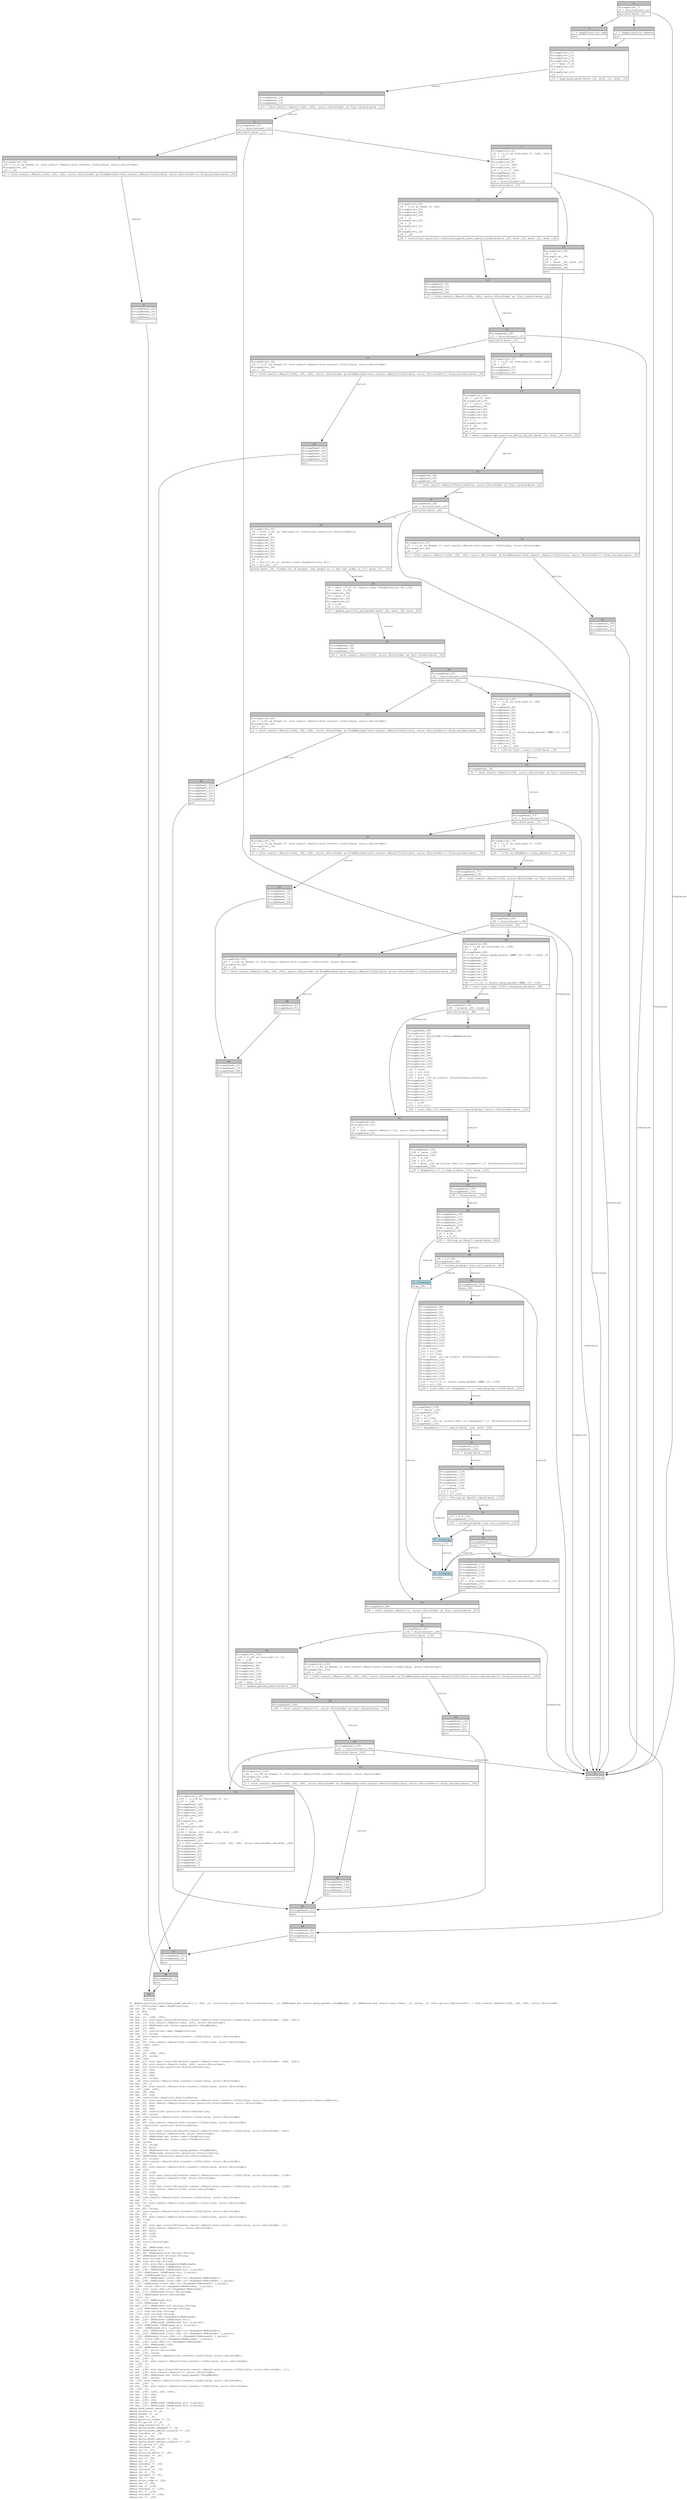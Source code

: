 digraph Mir_0_686 {
    graph [fontname="Courier, monospace"];
    node [fontname="Courier, monospace"];
    edge [fontname="Courier, monospace"];
    label=<fn update_position_with_base_asset_amount(_1: u64, _2: controller::position::PositionDirection, _3: &amp;ReErased mut state::perp_market::PerpMarket, _4: &amp;ReErased mut state::user::User, _5: usize, _6: std::option::Option&lt;u64&gt;) -&gt; std::result::Result&lt;(u64, i64, i64), error::ErrorCode&gt;<br align="left"/>let _7: controller::amm::SwapDirection;<br align="left"/>let mut _8: isize;<br align="left"/>let _9: u64;<br align="left"/>let _10: i64;<br align="left"/>let mut _11: (u64, i64);<br align="left"/>let mut _12: std::ops::ControlFlow&lt;std::result::Result&lt;std::convert::Infallible, error::ErrorCode&gt;, (u64, i64)&gt;;<br align="left"/>let mut _13: std::result::Result&lt;(u64, i64), error::ErrorCode&gt;;<br align="left"/>let mut _14: &amp;ReErased mut state::perp_market::PerpMarket;<br align="left"/>let mut _15: u64;<br align="left"/>let mut _16: controller::amm::SwapDirection;<br align="left"/>let mut _17: isize;<br align="left"/>let _18: std::result::Result&lt;std::convert::Infallible, error::ErrorCode&gt;;<br align="left"/>let mut _19: !;<br align="left"/>let mut _20: std::result::Result&lt;std::convert::Infallible, error::ErrorCode&gt;;<br align="left"/>let _21: (u64, i64);<br align="left"/>let _22: u64;<br align="left"/>let _23: i64;<br align="left"/>let mut _24: (u64, i64);<br align="left"/>let mut _25: isize;<br align="left"/>let _26: u64;<br align="left"/>let mut _27: std::ops::ControlFlow&lt;std::result::Result&lt;std::convert::Infallible, error::ErrorCode&gt;, (u64, i64)&gt;;<br align="left"/>let mut _28: std::result::Result&lt;(u64, i64), error::ErrorCode&gt;;<br align="left"/>let mut _29: controller::position::PositionDirection;<br align="left"/>let mut _30: u64;<br align="left"/>let mut _31: u64;<br align="left"/>let mut _32: u64;<br align="left"/>let mut _33: isize;<br align="left"/>let _34: std::result::Result&lt;std::convert::Infallible, error::ErrorCode&gt;;<br align="left"/>let mut _35: !;<br align="left"/>let mut _36: std::result::Result&lt;std::convert::Infallible, error::ErrorCode&gt;;<br align="left"/>let _37: (u64, i64);<br align="left"/>let mut _38: u64;<br align="left"/>let mut _39: i64;<br align="left"/>let _40: controller::position::PositionDelta;<br align="left"/>let mut _41: std::ops::ControlFlow&lt;std::result::Result&lt;std::convert::Infallible, error::ErrorCode&gt;, controller::position::PositionDelta&gt;;<br align="left"/>let mut _42: std::result::Result&lt;controller::position::PositionDelta, error::ErrorCode&gt;;<br align="left"/>let mut _43: u64;<br align="left"/>let mut _44: u64;<br align="left"/>let mut _45: controller::position::PositionDirection;<br align="left"/>let mut _46: isize;<br align="left"/>let _47: std::result::Result&lt;std::convert::Infallible, error::ErrorCode&gt;;<br align="left"/>let mut _48: !;<br align="left"/>let mut _49: std::result::Result&lt;std::convert::Infallible, error::ErrorCode&gt;;<br align="left"/>let _50: controller::position::PositionDelta;<br align="left"/>let _51: i64;<br align="left"/>let mut _52: std::ops::ControlFlow&lt;std::result::Result&lt;std::convert::Infallible, error::ErrorCode&gt;, i64&gt;;<br align="left"/>let mut _53: std::result::Result&lt;i64, error::ErrorCode&gt;;<br align="left"/>let mut _54: &amp;ReErased mut state::user::PerpPosition;<br align="left"/>let mut _55: &amp;ReErased mut state::user::PerpPosition;<br align="left"/>let _56: usize;<br align="left"/>let mut _57: usize;<br align="left"/>let mut _58: bool;<br align="left"/>let mut _59: &amp;ReErased mut state::perp_market::PerpMarket;<br align="left"/>let mut _60: &amp;ReErased controller::position::PositionDelta;<br align="left"/>let _61: &amp;ReErased controller::position::PositionDelta;<br align="left"/>let mut _62: isize;<br align="left"/>let _63: std::result::Result&lt;std::convert::Infallible, error::ErrorCode&gt;;<br align="left"/>let mut _64: !;<br align="left"/>let mut _65: std::result::Result&lt;std::convert::Infallible, error::ErrorCode&gt;;<br align="left"/>let _66: i64;<br align="left"/>let mut _67: i128;<br align="left"/>let mut _68: std::ops::ControlFlow&lt;std::result::Result&lt;std::convert::Infallible, error::ErrorCode&gt;, i128&gt;;<br align="left"/>let mut _69: std::result::Result&lt;i128, error::ErrorCode&gt;;<br align="left"/>let mut _70: i128;<br align="left"/>let mut _71: i128;<br align="left"/>let mut _72: std::ops::ControlFlow&lt;std::result::Result&lt;std::convert::Infallible, error::ErrorCode&gt;, i128&gt;;<br align="left"/>let mut _73: std::result::Result&lt;i128, error::ErrorCode&gt;;<br align="left"/>let mut _74: i64;<br align="left"/>let mut _75: isize;<br align="left"/>let _76: std::result::Result&lt;std::convert::Infallible, error::ErrorCode&gt;;<br align="left"/>let mut _77: !;<br align="left"/>let mut _78: std::result::Result&lt;std::convert::Infallible, error::ErrorCode&gt;;<br align="left"/>let _79: i128;<br align="left"/>let mut _80: isize;<br align="left"/>let _81: std::result::Result&lt;std::convert::Infallible, error::ErrorCode&gt;;<br align="left"/>let mut _82: !;<br align="left"/>let mut _83: std::result::Result&lt;std::convert::Infallible, error::ErrorCode&gt;;<br align="left"/>let _84: i128;<br align="left"/>let _85: ();<br align="left"/>let mut _86: std::ops::ControlFlow&lt;std::result::Result&lt;std::convert::Infallible, error::ErrorCode&gt;, ()&gt;;<br align="left"/>let mut _87: std::result::Result&lt;(), error::ErrorCode&gt;;<br align="left"/>let mut _88: bool;<br align="left"/>let mut _89: u128;<br align="left"/>let mut _90: i128;<br align="left"/>let mut _91: ();<br align="left"/>let _92: error::ErrorCode;<br align="left"/>let _93: ();<br align="left"/>let mut _94: &amp;ReErased str;<br align="left"/>let _95: &amp;ReErased str;<br align="left"/>let mut _96: &amp;ReErased std::string::String;<br align="left"/>let _97: &amp;ReErased std::string::String;<br align="left"/>let _98: std::string::String;<br align="left"/>let _99: std::string::String;<br align="left"/>let mut _100: std::fmt::Arguments&lt;ReErased&gt;;<br align="left"/>let mut _101: &amp;ReErased [&amp;ReErased str];<br align="left"/>let mut _102: &amp;ReErased [&amp;ReErased str; 2_usize];<br align="left"/>let _103: &amp;ReErased [&amp;ReErased str; 2_usize];<br align="left"/>let _104: [&amp;ReErased str; 2_usize];<br align="left"/>let mut _105: &amp;ReErased [core::fmt::rt::Argument&lt;ReErased&gt;];<br align="left"/>let mut _106: &amp;ReErased [core::fmt::rt::Argument&lt;ReErased&gt;; 1_usize];<br align="left"/>let _107: &amp;ReErased [core::fmt::rt::Argument&lt;ReErased&gt;; 1_usize];<br align="left"/>let _108: [core::fmt::rt::Argument&lt;ReErased&gt;; 1_usize];<br align="left"/>let mut _109: core::fmt::rt::Argument&lt;ReErased&gt;;<br align="left"/>let mut _110: &amp;ReErased error::ErrorCode;<br align="left"/>let _111: &amp;ReErased error::ErrorCode;<br align="left"/>let _112: ();<br align="left"/>let mut _113: &amp;ReErased str;<br align="left"/>let _114: &amp;ReErased str;<br align="left"/>let mut _115: &amp;ReErased std::string::String;<br align="left"/>let _116: &amp;ReErased std::string::String;<br align="left"/>let _117: std::string::String;<br align="left"/>let _118: std::string::String;<br align="left"/>let mut _119: std::fmt::Arguments&lt;ReErased&gt;;<br align="left"/>let mut _120: &amp;ReErased [&amp;ReErased str];<br align="left"/>let mut _121: &amp;ReErased [&amp;ReErased str; 2_usize];<br align="left"/>let _122: &amp;ReErased [&amp;ReErased str; 2_usize];<br align="left"/>let _123: [&amp;ReErased str; 2_usize];<br align="left"/>let mut _124: &amp;ReErased [core::fmt::rt::Argument&lt;ReErased&gt;];<br align="left"/>let mut _125: &amp;ReErased [core::fmt::rt::Argument&lt;ReErased&gt;; 1_usize];<br align="left"/>let _126: &amp;ReErased [core::fmt::rt::Argument&lt;ReErased&gt;; 1_usize];<br align="left"/>let _127: [core::fmt::rt::Argument&lt;ReErased&gt;; 1_usize];<br align="left"/>let mut _128: core::fmt::rt::Argument&lt;ReErased&gt;;<br align="left"/>let mut _129: &amp;ReErased i128;<br align="left"/>let _130: &amp;ReErased i128;<br align="left"/>let mut _131: error::ErrorCode;<br align="left"/>let mut _132: isize;<br align="left"/>let _133: std::result::Result&lt;std::convert::Infallible, error::ErrorCode&gt;;<br align="left"/>let mut _134: !;<br align="left"/>let mut _135: std::result::Result&lt;std::convert::Infallible, error::ErrorCode&gt;;<br align="left"/>let _136: ();<br align="left"/>let _137: ();<br align="left"/>let mut _138: std::ops::ControlFlow&lt;std::result::Result&lt;std::convert::Infallible, error::ErrorCode&gt;, ()&gt;;<br align="left"/>let mut _139: std::result::Result&lt;(), error::ErrorCode&gt;;<br align="left"/>let mut _140: &amp;ReErased mut state::perp_market::PerpMarket;<br align="left"/>let mut _141: isize;<br align="left"/>let _142: std::result::Result&lt;std::convert::Infallible, error::ErrorCode&gt;;<br align="left"/>let mut _143: !;<br align="left"/>let mut _144: std::result::Result&lt;std::convert::Infallible, error::ErrorCode&gt;;<br align="left"/>let _145: ();<br align="left"/>let mut _146: (u64, i64, i64);<br align="left"/>let mut _147: u64;<br align="left"/>let mut _148: i64;<br align="left"/>let mut _149: i64;<br align="left"/>let mut _150: &amp;ReErased [&amp;ReErased str; 2_usize];<br align="left"/>let mut _151: &amp;ReErased [&amp;ReErased str; 2_usize];<br align="left"/>debug base_asset_amount =&gt; _1;<br align="left"/>debug direction =&gt; _2;<br align="left"/>debug market =&gt; _3;<br align="left"/>debug user =&gt; _4;<br align="left"/>debug position_index =&gt; _5;<br align="left"/>debug fill_price =&gt; _6;<br align="left"/>debug swap_direction =&gt; _7;<br align="left"/>debug quote_asset_swapped =&gt; _9;<br align="left"/>debug quote_asset_amount_surplus =&gt; _10;<br align="left"/>debug residual =&gt; _18;<br align="left"/>debug val =&gt; _21;<br align="left"/>debug quote_asset_amount =&gt; _22;<br align="left"/>debug quote_asset_amount_surplus =&gt; _23;<br align="left"/>debug fill_price =&gt; _26;<br align="left"/>debug residual =&gt; _34;<br align="left"/>debug val =&gt; _37;<br align="left"/>debug position_delta =&gt; _40;<br align="left"/>debug residual =&gt; _47;<br align="left"/>debug val =&gt; _50;<br align="left"/>debug pnl =&gt; _51;<br align="left"/>debug residual =&gt; _63;<br align="left"/>debug val =&gt; _66;<br align="left"/>debug residual =&gt; _76;<br align="left"/>debug val =&gt; _79;<br align="left"/>debug residual =&gt; _81;<br align="left"/>debug val =&gt; _84;<br align="left"/>debug error_code =&gt; _92;<br align="left"/>debug res =&gt; _99;<br align="left"/>debug res =&gt; _118;<br align="left"/>debug residual =&gt; _133;<br align="left"/>debug val =&gt; _136;<br align="left"/>debug residual =&gt; _142;<br align="left"/>debug val =&gt; _145;<br align="left"/>>;
    bb0__0_686 [shape="none", label=<<table border="0" cellborder="1" cellspacing="0"><tr><td bgcolor="gray" align="center" colspan="1">0</td></tr><tr><td align="left" balign="left">StorageLive(_7)<br/>_8 = discriminant(_2)<br/></td></tr><tr><td align="left">switchInt(move _8)</td></tr></table>>];
    bb1__0_686 [shape="none", label=<<table border="0" cellborder="1" cellspacing="0"><tr><td bgcolor="gray" align="center" colspan="1">1</td></tr><tr><td align="left" balign="left">_7 = SwapDirection::Add<br/></td></tr><tr><td align="left">goto</td></tr></table>>];
    bb2__0_686 [shape="none", label=<<table border="0" cellborder="1" cellspacing="0"><tr><td bgcolor="gray" align="center" colspan="1">2</td></tr><tr><td align="left">unreachable</td></tr></table>>];
    bb3__0_686 [shape="none", label=<<table border="0" cellborder="1" cellspacing="0"><tr><td bgcolor="gray" align="center" colspan="1">3</td></tr><tr><td align="left" balign="left">_7 = SwapDirection::Remove<br/></td></tr><tr><td align="left">goto</td></tr></table>>];
    bb4__0_686 [shape="none", label=<<table border="0" cellborder="1" cellspacing="0"><tr><td bgcolor="gray" align="center" colspan="1">4</td></tr><tr><td align="left" balign="left">StorageLive(_11)<br/>StorageLive(_12)<br/>StorageLive(_13)<br/>StorageLive(_14)<br/>_14 = &amp;mut (*_3)<br/>StorageLive(_15)<br/>_15 = _1<br/>StorageLive(_16)<br/>_16 = _7<br/></td></tr><tr><td align="left">_13 = swap_base_asset(move _14, move _15, move _16)</td></tr></table>>];
    bb5__0_686 [shape="none", label=<<table border="0" cellborder="1" cellspacing="0"><tr><td bgcolor="gray" align="center" colspan="1">5</td></tr><tr><td align="left" balign="left">StorageDead(_16)<br/>StorageDead(_15)<br/>StorageDead(_14)<br/></td></tr><tr><td align="left">_12 = &lt;std::result::Result&lt;(u64, i64), error::ErrorCode&gt; as Try&gt;::branch(move _13)</td></tr></table>>];
    bb6__0_686 [shape="none", label=<<table border="0" cellborder="1" cellspacing="0"><tr><td bgcolor="gray" align="center" colspan="1">6</td></tr><tr><td align="left" balign="left">StorageDead(_13)<br/>_17 = discriminant(_12)<br/></td></tr><tr><td align="left">switchInt(move _17)</td></tr></table>>];
    bb7__0_686 [shape="none", label=<<table border="0" cellborder="1" cellspacing="0"><tr><td bgcolor="gray" align="center" colspan="1">7</td></tr><tr><td align="left" balign="left">StorageLive(_21)<br/>_21 = ((_12 as Continue).0: (u64, i64))<br/>_11 = _21<br/>StorageDead(_21)<br/>StorageLive(_9)<br/>_9 = (_11.0: u64)<br/>StorageLive(_10)<br/>_10 = (_11.1: i64)<br/>StorageDead(_12)<br/>StorageDead(_11)<br/>StorageLive(_24)<br/>_25 = discriminant(_6)<br/></td></tr><tr><td align="left">switchInt(move _25)</td></tr></table>>];
    bb8__0_686 [shape="none", label=<<table border="0" cellborder="1" cellspacing="0"><tr><td bgcolor="gray" align="center" colspan="1">8</td></tr><tr><td align="left" balign="left">StorageLive(_18)<br/>_18 = ((_12 as Break).0: std::result::Result&lt;std::convert::Infallible, error::ErrorCode&gt;)<br/>StorageLive(_20)<br/>_20 = _18<br/></td></tr><tr><td align="left">_0 = &lt;std::result::Result&lt;(u64, i64, i64), error::ErrorCode&gt; as FromResidual&lt;std::result::Result&lt;Infallible, error::ErrorCode&gt;&gt;&gt;::from_residual(move _20)</td></tr></table>>];
    bb9__0_686 [shape="none", label=<<table border="0" cellborder="1" cellspacing="0"><tr><td bgcolor="gray" align="center" colspan="1">9</td></tr><tr><td align="left" balign="left">StorageDead(_20)<br/>StorageDead(_18)<br/>StorageDead(_12)<br/>StorageDead(_11)<br/></td></tr><tr><td align="left">goto</td></tr></table>>];
    bb10__0_686 [shape="none", label=<<table border="0" cellborder="1" cellspacing="0"><tr><td bgcolor="gray" align="center" colspan="1">10</td></tr><tr><td align="left" balign="left">StorageLive(_38)<br/>_38 = _9<br/>StorageLive(_39)<br/>_39 = _10<br/>_24 = (move _38, move _39)<br/>StorageDead(_39)<br/>StorageDead(_38)<br/></td></tr><tr><td align="left">goto</td></tr></table>>];
    bb11__0_686 [shape="none", label=<<table border="0" cellborder="1" cellspacing="0"><tr><td bgcolor="gray" align="center" colspan="1">11</td></tr><tr><td align="left" balign="left">StorageLive(_26)<br/>_26 = ((_6 as Some).0: u64)<br/>StorageLive(_27)<br/>StorageLive(_28)<br/>StorageLive(_29)<br/>_29 = _2<br/>StorageLive(_30)<br/>_30 = _9<br/>StorageLive(_31)<br/>_31 = _1<br/>StorageLive(_32)<br/>_32 = _26<br/></td></tr><tr><td align="left">_28 = controller::position::calculate_quote_asset_amount_surplus(move _29, move _30, move _31, move _32)</td></tr></table>>];
    bb12__0_686 [shape="none", label=<<table border="0" cellborder="1" cellspacing="0"><tr><td bgcolor="gray" align="center" colspan="1">12</td></tr><tr><td align="left" balign="left">StorageDead(_32)<br/>StorageDead(_31)<br/>StorageDead(_30)<br/>StorageDead(_29)<br/></td></tr><tr><td align="left">_27 = &lt;std::result::Result&lt;(u64, i64), error::ErrorCode&gt; as Try&gt;::branch(move _28)</td></tr></table>>];
    bb13__0_686 [shape="none", label=<<table border="0" cellborder="1" cellspacing="0"><tr><td bgcolor="gray" align="center" colspan="1">13</td></tr><tr><td align="left" balign="left">StorageDead(_28)<br/>_33 = discriminant(_27)<br/></td></tr><tr><td align="left">switchInt(move _33)</td></tr></table>>];
    bb14__0_686 [shape="none", label=<<table border="0" cellborder="1" cellspacing="0"><tr><td bgcolor="gray" align="center" colspan="1">14</td></tr><tr><td align="left" balign="left">StorageLive(_37)<br/>_37 = ((_27 as Continue).0: (u64, i64))<br/>_24 = _37<br/>StorageDead(_37)<br/>StorageDead(_27)<br/>StorageDead(_26)<br/></td></tr><tr><td align="left">goto</td></tr></table>>];
    bb15__0_686 [shape="none", label=<<table border="0" cellborder="1" cellspacing="0"><tr><td bgcolor="gray" align="center" colspan="1">15</td></tr><tr><td align="left" balign="left">StorageLive(_34)<br/>_34 = ((_27 as Break).0: std::result::Result&lt;std::convert::Infallible, error::ErrorCode&gt;)<br/>StorageLive(_36)<br/>_36 = _34<br/></td></tr><tr><td align="left">_0 = &lt;std::result::Result&lt;(u64, i64, i64), error::ErrorCode&gt; as FromResidual&lt;std::result::Result&lt;Infallible, error::ErrorCode&gt;&gt;&gt;::from_residual(move _36)</td></tr></table>>];
    bb16__0_686 [shape="none", label=<<table border="0" cellborder="1" cellspacing="0"><tr><td bgcolor="gray" align="center" colspan="1">16</td></tr><tr><td align="left" balign="left">StorageDead(_36)<br/>StorageDead(_34)<br/>StorageDead(_27)<br/>StorageDead(_26)<br/>StorageDead(_24)<br/></td></tr><tr><td align="left">goto</td></tr></table>>];
    bb17__0_686 [shape="none", label=<<table border="0" cellborder="1" cellspacing="0"><tr><td bgcolor="gray" align="center" colspan="1">17</td></tr><tr><td align="left" balign="left">StorageLive(_22)<br/>_22 = (_24.0: u64)<br/>StorageLive(_23)<br/>_23 = (_24.1: i64)<br/>StorageDead(_24)<br/>StorageLive(_40)<br/>StorageLive(_41)<br/>StorageLive(_42)<br/>StorageLive(_43)<br/>_43 = _1<br/>StorageLive(_44)<br/>_44 = _22<br/>StorageLive(_45)<br/>_45 = _2<br/></td></tr><tr><td align="left">_42 = math::orders::get_position_delta_for_fill(move _43, move _44, move _45)</td></tr></table>>];
    bb18__0_686 [shape="none", label=<<table border="0" cellborder="1" cellspacing="0"><tr><td bgcolor="gray" align="center" colspan="1">18</td></tr><tr><td align="left" balign="left">StorageDead(_45)<br/>StorageDead(_44)<br/>StorageDead(_43)<br/></td></tr><tr><td align="left">_41 = &lt;std::result::Result&lt;PositionDelta, error::ErrorCode&gt; as Try&gt;::branch(move _42)</td></tr></table>>];
    bb19__0_686 [shape="none", label=<<table border="0" cellborder="1" cellspacing="0"><tr><td bgcolor="gray" align="center" colspan="1">19</td></tr><tr><td align="left" balign="left">StorageDead(_42)<br/>_46 = discriminant(_41)<br/></td></tr><tr><td align="left">switchInt(move _46)</td></tr></table>>];
    bb20__0_686 [shape="none", label=<<table border="0" cellborder="1" cellspacing="0"><tr><td bgcolor="gray" align="center" colspan="1">20</td></tr><tr><td align="left" balign="left">StorageLive(_50)<br/>_50 = move ((_41 as Continue).0: controller::position::PositionDelta)<br/>_40 = move _50<br/>StorageDead(_50)<br/>StorageDead(_41)<br/>StorageLive(_51)<br/>StorageLive(_52)<br/>StorageLive(_53)<br/>StorageLive(_54)<br/>StorageLive(_55)<br/>StorageLive(_56)<br/>_56 = _5<br/>_57 = Len(((*_4).4: [state::user::PerpPosition; 8]))<br/>_58 = Lt(_56, _57)<br/></td></tr><tr><td align="left">assert(move _58, &quot;index out of bounds: the length is {} but the index is {}&quot;, move _57, _56)</td></tr></table>>];
    bb21__0_686 [shape="none", label=<<table border="0" cellborder="1" cellspacing="0"><tr><td bgcolor="gray" align="center" colspan="1">21</td></tr><tr><td align="left" balign="left">StorageLive(_47)<br/>_47 = ((_41 as Break).0: std::result::Result&lt;std::convert::Infallible, error::ErrorCode&gt;)<br/>StorageLive(_49)<br/>_49 = _47<br/></td></tr><tr><td align="left">_0 = &lt;std::result::Result&lt;(u64, i64, i64), error::ErrorCode&gt; as FromResidual&lt;std::result::Result&lt;Infallible, error::ErrorCode&gt;&gt;&gt;::from_residual(move _49)</td></tr></table>>];
    bb22__0_686 [shape="none", label=<<table border="0" cellborder="1" cellspacing="0"><tr><td bgcolor="gray" align="center" colspan="1">22</td></tr><tr><td align="left" balign="left">StorageDead(_49)<br/>StorageDead(_47)<br/>StorageDead(_41)<br/></td></tr><tr><td align="left">goto</td></tr></table>>];
    bb23__0_686 [shape="none", label=<<table border="0" cellborder="1" cellspacing="0"><tr><td bgcolor="gray" align="center" colspan="1">23</td></tr><tr><td align="left" balign="left">_55 = &amp;mut ((*_4).4: [state::user::PerpPosition; 8])[_56]<br/>_54 = &amp;mut (*_55)<br/>StorageLive(_59)<br/>_59 = &amp;mut (*_3)<br/>StorageLive(_60)<br/>StorageLive(_61)<br/>_61 = &amp;_40<br/>_60 = &amp;(*_61)<br/></td></tr><tr><td align="left">_53 = update_position_and_market(move _54, move _59, move _60)</td></tr></table>>];
    bb24__0_686 [shape="none", label=<<table border="0" cellborder="1" cellspacing="0"><tr><td bgcolor="gray" align="center" colspan="1">24</td></tr><tr><td align="left" balign="left">StorageDead(_60)<br/>StorageDead(_59)<br/>StorageDead(_54)<br/></td></tr><tr><td align="left">_52 = &lt;std::result::Result&lt;i64, error::ErrorCode&gt; as Try&gt;::branch(move _53)</td></tr></table>>];
    bb25__0_686 [shape="none", label=<<table border="0" cellborder="1" cellspacing="0"><tr><td bgcolor="gray" align="center" colspan="1">25</td></tr><tr><td align="left" balign="left">StorageDead(_53)<br/>_62 = discriminant(_52)<br/></td></tr><tr><td align="left">switchInt(move _62)</td></tr></table>>];
    bb26__0_686 [shape="none", label=<<table border="0" cellborder="1" cellspacing="0"><tr><td bgcolor="gray" align="center" colspan="1">26</td></tr><tr><td align="left" balign="left">StorageLive(_66)<br/>_66 = ((_52 as Continue).0: i64)<br/>_51 = _66<br/>StorageDead(_66)<br/>StorageDead(_61)<br/>StorageDead(_56)<br/>StorageDead(_55)<br/>StorageDead(_52)<br/>StorageLive(_67)<br/>StorageLive(_68)<br/>StorageLive(_69)<br/>StorageLive(_70)<br/>_70 = (((*_3).1: state::perp_market::AMM).15: i128)<br/>StorageLive(_71)<br/>StorageLive(_72)<br/>StorageLive(_73)<br/>StorageLive(_74)<br/>_74 = (_40.1: i64)<br/></td></tr><tr><td align="left">_73 = &lt;i64 as Cast&gt;::cast::&lt;i128&gt;(move _74)</td></tr></table>>];
    bb27__0_686 [shape="none", label=<<table border="0" cellborder="1" cellspacing="0"><tr><td bgcolor="gray" align="center" colspan="1">27</td></tr><tr><td align="left" balign="left">StorageLive(_63)<br/>_63 = ((_52 as Break).0: std::result::Result&lt;std::convert::Infallible, error::ErrorCode&gt;)<br/>StorageLive(_65)<br/>_65 = _63<br/></td></tr><tr><td align="left">_0 = &lt;std::result::Result&lt;(u64, i64, i64), error::ErrorCode&gt; as FromResidual&lt;std::result::Result&lt;Infallible, error::ErrorCode&gt;&gt;&gt;::from_residual(move _65)</td></tr></table>>];
    bb28__0_686 [shape="none", label=<<table border="0" cellborder="1" cellspacing="0"><tr><td bgcolor="gray" align="center" colspan="1">28</td></tr><tr><td align="left" balign="left">StorageDead(_65)<br/>StorageDead(_63)<br/>StorageDead(_61)<br/>StorageDead(_56)<br/>StorageDead(_55)<br/>StorageDead(_52)<br/></td></tr><tr><td align="left">goto</td></tr></table>>];
    bb29__0_686 [shape="none", label=<<table border="0" cellborder="1" cellspacing="0"><tr><td bgcolor="gray" align="center" colspan="1">29</td></tr><tr><td align="left" balign="left">StorageDead(_74)<br/></td></tr><tr><td align="left">_72 = &lt;std::result::Result&lt;i128, error::ErrorCode&gt; as Try&gt;::branch(move _73)</td></tr></table>>];
    bb30__0_686 [shape="none", label=<<table border="0" cellborder="1" cellspacing="0"><tr><td bgcolor="gray" align="center" colspan="1">30</td></tr><tr><td align="left" balign="left">StorageDead(_73)<br/>_75 = discriminant(_72)<br/></td></tr><tr><td align="left">switchInt(move _75)</td></tr></table>>];
    bb31__0_686 [shape="none", label=<<table border="0" cellborder="1" cellspacing="0"><tr><td bgcolor="gray" align="center" colspan="1">31</td></tr><tr><td align="left" balign="left">StorageLive(_79)<br/>_79 = ((_72 as Continue).0: i128)<br/>_71 = _79<br/>StorageDead(_79)<br/></td></tr><tr><td align="left">_69 = &lt;i128 as SafeMath&gt;::safe_add(move _70, move _71)</td></tr></table>>];
    bb32__0_686 [shape="none", label=<<table border="0" cellborder="1" cellspacing="0"><tr><td bgcolor="gray" align="center" colspan="1">32</td></tr><tr><td align="left" balign="left">StorageLive(_76)<br/>_76 = ((_72 as Break).0: std::result::Result&lt;std::convert::Infallible, error::ErrorCode&gt;)<br/>StorageLive(_78)<br/>_78 = _76<br/></td></tr><tr><td align="left">_0 = &lt;std::result::Result&lt;(u64, i64, i64), error::ErrorCode&gt; as FromResidual&lt;std::result::Result&lt;Infallible, error::ErrorCode&gt;&gt;&gt;::from_residual(move _78)</td></tr></table>>];
    bb33__0_686 [shape="none", label=<<table border="0" cellborder="1" cellspacing="0"><tr><td bgcolor="gray" align="center" colspan="1">33</td></tr><tr><td align="left" balign="left">StorageDead(_78)<br/>StorageDead(_76)<br/>StorageDead(_71)<br/>StorageDead(_70)<br/>StorageDead(_69)<br/></td></tr><tr><td align="left">goto</td></tr></table>>];
    bb34__0_686 [shape="none", label=<<table border="0" cellborder="1" cellspacing="0"><tr><td bgcolor="gray" align="center" colspan="1">34</td></tr><tr><td align="left" balign="left">StorageDead(_71)<br/>StorageDead(_70)<br/></td></tr><tr><td align="left">_68 = &lt;std::result::Result&lt;i128, error::ErrorCode&gt; as Try&gt;::branch(move _69)</td></tr></table>>];
    bb35__0_686 [shape="none", label=<<table border="0" cellborder="1" cellspacing="0"><tr><td bgcolor="gray" align="center" colspan="1">35</td></tr><tr><td align="left" balign="left">StorageDead(_69)<br/>_80 = discriminant(_68)<br/></td></tr><tr><td align="left">switchInt(move _80)</td></tr></table>>];
    bb36__0_686 [shape="none", label=<<table border="0" cellborder="1" cellspacing="0"><tr><td bgcolor="gray" align="center" colspan="1">36</td></tr><tr><td align="left" balign="left">StorageLive(_84)<br/>_84 = ((_68 as Continue).0: i128)<br/>_67 = _84<br/>StorageDead(_84)<br/>(((*_3).1: state::perp_market::AMM).15: i128) = move _67<br/>StorageDead(_67)<br/>StorageDead(_72)<br/>StorageDead(_68)<br/>StorageLive(_85)<br/>StorageLive(_86)<br/>StorageLive(_87)<br/>StorageLive(_88)<br/>StorageLive(_89)<br/>StorageLive(_90)<br/>_90 = (((*_3).1: state::perp_market::AMM).15: i128)<br/></td></tr><tr><td align="left">_89 = core::num::&lt;impl i128&gt;::unsigned_abs(move _90)</td></tr></table>>];
    bb37__0_686 [shape="none", label=<<table border="0" cellborder="1" cellspacing="0"><tr><td bgcolor="gray" align="center" colspan="1">37</td></tr><tr><td align="left" balign="left">StorageLive(_81)<br/>_81 = ((_68 as Break).0: std::result::Result&lt;std::convert::Infallible, error::ErrorCode&gt;)<br/>StorageLive(_83)<br/>_83 = _81<br/></td></tr><tr><td align="left">_0 = &lt;std::result::Result&lt;(u64, i64, i64), error::ErrorCode&gt; as FromResidual&lt;std::result::Result&lt;Infallible, error::ErrorCode&gt;&gt;&gt;::from_residual(move _83)</td></tr></table>>];
    bb38__0_686 [shape="none", label=<<table border="0" cellborder="1" cellspacing="0"><tr><td bgcolor="gray" align="center" colspan="1">38</td></tr><tr><td align="left" balign="left">StorageDead(_83)<br/>StorageDead(_81)<br/></td></tr><tr><td align="left">goto</td></tr></table>>];
    bb39__0_686 [shape="none", label=<<table border="0" cellborder="1" cellspacing="0"><tr><td bgcolor="gray" align="center" colspan="1">39</td></tr><tr><td align="left" balign="left">StorageDead(_90)<br/>_88 = Le(move _89, const _)<br/></td></tr><tr><td align="left">switchInt(move _88)</td></tr></table>>];
    bb40__0_686 [shape="none", label=<<table border="0" cellborder="1" cellspacing="0"><tr><td bgcolor="gray" align="center" colspan="1">40</td></tr><tr><td align="left" balign="left">StorageDead(_89)<br/>StorageLive(_91)<br/>_91 = ()<br/>_87 = std::result::Result::&lt;(), error::ErrorCode&gt;::Ok(move _91)<br/>StorageDead(_91)<br/></td></tr><tr><td align="left">goto</td></tr></table>>];
    bb41__0_686 [shape="none", label=<<table border="0" cellborder="1" cellspacing="0"><tr><td bgcolor="gray" align="center" colspan="1">41</td></tr><tr><td align="left" balign="left">StorageDead(_89)<br/>StorageLive(_92)<br/>_92 = error::ErrorCode::InvalidAmmDetected<br/>StorageLive(_93)<br/>StorageLive(_94)<br/>StorageLive(_95)<br/>StorageLive(_96)<br/>StorageLive(_97)<br/>StorageLive(_98)<br/>StorageLive(_99)<br/>StorageLive(_100)<br/>StorageLive(_101)<br/>StorageLive(_102)<br/>StorageLive(_103)<br/>_151 = const _<br/>_103 = &amp;(*_151)<br/>_102 = &amp;(*_103)<br/>_101 = move _102 as &amp;[&amp;str] (PointerCoercion(Unsize))<br/>StorageDead(_102)<br/>StorageLive(_105)<br/>StorageLive(_106)<br/>StorageLive(_107)<br/>StorageLive(_108)<br/>StorageLive(_109)<br/>StorageLive(_110)<br/>StorageLive(_111)<br/>_111 = &amp;_92<br/>_110 = &amp;(*_111)<br/></td></tr><tr><td align="left">_109 = core::fmt::rt::Argument::&lt;'_&gt;::new_display::&lt;error::ErrorCode&gt;(move _110)</td></tr></table>>];
    bb42__0_686 [shape="none", label=<<table border="0" cellborder="1" cellspacing="0"><tr><td bgcolor="gray" align="center" colspan="1">42</td></tr><tr><td align="left" balign="left">StorageDead(_110)<br/>_108 = [move _109]<br/>StorageDead(_109)<br/>_107 = &amp;_108<br/>_106 = &amp;(*_107)<br/>_105 = move _106 as &amp;[core::fmt::rt::Argument&lt;'_&gt;] (PointerCoercion(Unsize))<br/>StorageDead(_106)<br/></td></tr><tr><td align="left">_100 = Arguments::&lt;'_&gt;::new_v1(move _101, move _105)</td></tr></table>>];
    bb43__0_686 [shape="none", label=<<table border="0" cellborder="1" cellspacing="0"><tr><td bgcolor="gray" align="center" colspan="1">43</td></tr><tr><td align="left" balign="left">StorageDead(_105)<br/>StorageDead(_101)<br/></td></tr><tr><td align="left">_99 = format(move _100)</td></tr></table>>];
    bb44__0_686 [shape="none", label=<<table border="0" cellborder="1" cellspacing="0"><tr><td bgcolor="gray" align="center" colspan="1">44</td></tr><tr><td align="left" balign="left">StorageDead(_100)<br/>StorageDead(_111)<br/>StorageDead(_108)<br/>StorageDead(_107)<br/>StorageDead(_103)<br/>_98 = move _99<br/>StorageDead(_99)<br/>_97 = &amp;_98<br/>_96 = &amp;(*_97)<br/></td></tr><tr><td align="left">_95 = &lt;String as Deref&gt;::deref(move _96)</td></tr></table>>];
    bb45__0_686 [shape="none", label=<<table border="0" cellborder="1" cellspacing="0"><tr><td bgcolor="gray" align="center" colspan="1">45</td></tr><tr><td align="left" balign="left">_94 = &amp;(*_95)<br/>StorageDead(_96)<br/></td></tr><tr><td align="left">_93 = solana_program::log::sol_log(move _94)</td></tr></table>>];
    bb46__0_686 [shape="none", label=<<table border="0" cellborder="1" cellspacing="0"><tr><td bgcolor="gray" align="center" colspan="1">46</td></tr><tr><td align="left" balign="left">StorageDead(_94)<br/></td></tr><tr><td align="left">drop(_98)</td></tr></table>>];
    bb47__0_686 [shape="none", label=<<table border="0" cellborder="1" cellspacing="0"><tr><td bgcolor="gray" align="center" colspan="1">47</td></tr><tr><td align="left" balign="left">StorageDead(_98)<br/>StorageDead(_97)<br/>StorageDead(_95)<br/>StorageDead(_93)<br/>StorageLive(_112)<br/>StorageLive(_113)<br/>StorageLive(_114)<br/>StorageLive(_115)<br/>StorageLive(_116)<br/>StorageLive(_117)<br/>StorageLive(_118)<br/>StorageLive(_119)<br/>StorageLive(_120)<br/>StorageLive(_121)<br/>StorageLive(_122)<br/>_150 = const _<br/>_122 = &amp;(*_150)<br/>_121 = &amp;(*_122)<br/>_120 = move _121 as &amp;[&amp;str] (PointerCoercion(Unsize))<br/>StorageDead(_121)<br/>StorageLive(_124)<br/>StorageLive(_125)<br/>StorageLive(_126)<br/>StorageLive(_127)<br/>StorageLive(_128)<br/>StorageLive(_129)<br/>StorageLive(_130)<br/>_130 = &amp;(((*_3).1: state::perp_market::AMM).15: i128)<br/>_129 = &amp;(*_130)<br/></td></tr><tr><td align="left">_128 = core::fmt::rt::Argument::&lt;'_&gt;::new_display::&lt;i128&gt;(move _129)</td></tr></table>>];
    bb48__0_686 [shape="none", label=<<table border="0" cellborder="1" cellspacing="0"><tr><td bgcolor="gray" align="center" colspan="1">48</td></tr><tr><td align="left" balign="left">StorageDead(_129)<br/>_127 = [move _128]<br/>StorageDead(_128)<br/>_126 = &amp;_127<br/>_125 = &amp;(*_126)<br/>_124 = move _125 as &amp;[core::fmt::rt::Argument&lt;'_&gt;] (PointerCoercion(Unsize))<br/>StorageDead(_125)<br/></td></tr><tr><td align="left">_119 = Arguments::&lt;'_&gt;::new_v1(move _120, move _124)</td></tr></table>>];
    bb49__0_686 [shape="none", label=<<table border="0" cellborder="1" cellspacing="0"><tr><td bgcolor="gray" align="center" colspan="1">49</td></tr><tr><td align="left" balign="left">StorageDead(_124)<br/>StorageDead(_120)<br/></td></tr><tr><td align="left">_118 = format(move _119)</td></tr></table>>];
    bb50__0_686 [shape="none", label=<<table border="0" cellborder="1" cellspacing="0"><tr><td bgcolor="gray" align="center" colspan="1">50</td></tr><tr><td align="left" balign="left">StorageDead(_119)<br/>StorageDead(_130)<br/>StorageDead(_127)<br/>StorageDead(_126)<br/>StorageDead(_122)<br/>_117 = move _118<br/>StorageDead(_118)<br/>_116 = &amp;_117<br/>_115 = &amp;(*_116)<br/></td></tr><tr><td align="left">_114 = &lt;String as Deref&gt;::deref(move _115)</td></tr></table>>];
    bb51__0_686 [shape="none", label=<<table border="0" cellborder="1" cellspacing="0"><tr><td bgcolor="gray" align="center" colspan="1">51</td></tr><tr><td align="left" balign="left">_113 = &amp;(*_114)<br/>StorageDead(_115)<br/></td></tr><tr><td align="left">_112 = solana_program::log::sol_log(move _113)</td></tr></table>>];
    bb52__0_686 [shape="none", label=<<table border="0" cellborder="1" cellspacing="0"><tr><td bgcolor="gray" align="center" colspan="1">52</td></tr><tr><td align="left" balign="left">StorageDead(_113)<br/></td></tr><tr><td align="left">drop(_117)</td></tr></table>>];
    bb53__0_686 [shape="none", label=<<table border="0" cellborder="1" cellspacing="0"><tr><td bgcolor="gray" align="center" colspan="1">53</td></tr><tr><td align="left" balign="left">StorageDead(_117)<br/>StorageDead(_116)<br/>StorageDead(_114)<br/>StorageDead(_112)<br/>StorageLive(_131)<br/>_131 = _92<br/>_87 = std::result::Result::&lt;(), error::ErrorCode&gt;::Err(move _131)<br/>StorageDead(_131)<br/>StorageDead(_92)<br/></td></tr><tr><td align="left">goto</td></tr></table>>];
    bb54__0_686 [shape="none", label=<<table border="0" cellborder="1" cellspacing="0"><tr><td bgcolor="gray" align="center" colspan="1">54</td></tr><tr><td align="left" balign="left">StorageDead(_88)<br/></td></tr><tr><td align="left">_86 = &lt;std::result::Result&lt;(), error::ErrorCode&gt; as Try&gt;::branch(move _87)</td></tr></table>>];
    bb55__0_686 [shape="none", label=<<table border="0" cellborder="1" cellspacing="0"><tr><td bgcolor="gray" align="center" colspan="1">55</td></tr><tr><td align="left" balign="left">StorageDead(_87)<br/>_132 = discriminant(_86)<br/></td></tr><tr><td align="left">switchInt(move _132)</td></tr></table>>];
    bb56__0_686 [shape="none", label=<<table border="0" cellborder="1" cellspacing="0"><tr><td bgcolor="gray" align="center" colspan="1">56</td></tr><tr><td align="left" balign="left">StorageLive(_136)<br/>_136 = ((_86 as Continue).0: ())<br/>_85 = _136<br/>StorageDead(_136)<br/>StorageDead(_86)<br/>StorageDead(_85)<br/>StorageLive(_137)<br/>StorageLive(_138)<br/>StorageLive(_139)<br/>StorageLive(_140)<br/>_140 = &amp;mut (*_3)<br/></td></tr><tr><td align="left">_139 = update_spread_reserves(move _140)</td></tr></table>>];
    bb57__0_686 [shape="none", label=<<table border="0" cellborder="1" cellspacing="0"><tr><td bgcolor="gray" align="center" colspan="1">57</td></tr><tr><td align="left" balign="left">StorageLive(_133)<br/>_133 = ((_86 as Break).0: std::result::Result&lt;std::convert::Infallible, error::ErrorCode&gt;)<br/>StorageLive(_135)<br/>_135 = _133<br/></td></tr><tr><td align="left">_0 = &lt;std::result::Result&lt;(u64, i64, i64), error::ErrorCode&gt; as FromResidual&lt;std::result::Result&lt;Infallible, error::ErrorCode&gt;&gt;&gt;::from_residual(move _135)</td></tr></table>>];
    bb58__0_686 [shape="none", label=<<table border="0" cellborder="1" cellspacing="0"><tr><td bgcolor="gray" align="center" colspan="1">58</td></tr><tr><td align="left" balign="left">StorageDead(_135)<br/>StorageDead(_133)<br/>StorageDead(_86)<br/>StorageDead(_85)<br/></td></tr><tr><td align="left">goto</td></tr></table>>];
    bb59__0_686 [shape="none", label=<<table border="0" cellborder="1" cellspacing="0"><tr><td bgcolor="gray" align="center" colspan="1">59</td></tr><tr><td align="left" balign="left">StorageDead(_140)<br/></td></tr><tr><td align="left">_138 = &lt;std::result::Result&lt;(), error::ErrorCode&gt; as Try&gt;::branch(move _139)</td></tr></table>>];
    bb60__0_686 [shape="none", label=<<table border="0" cellborder="1" cellspacing="0"><tr><td bgcolor="gray" align="center" colspan="1">60</td></tr><tr><td align="left" balign="left">StorageDead(_139)<br/>_141 = discriminant(_138)<br/></td></tr><tr><td align="left">switchInt(move _141)</td></tr></table>>];
    bb61__0_686 [shape="none", label=<<table border="0" cellborder="1" cellspacing="0"><tr><td bgcolor="gray" align="center" colspan="1">61</td></tr><tr><td align="left" balign="left">StorageLive(_145)<br/>_145 = ((_138 as Continue).0: ())<br/>_137 = _145<br/>StorageDead(_145)<br/>StorageDead(_138)<br/>StorageDead(_137)<br/>StorageLive(_146)<br/>StorageLive(_147)<br/>_147 = _22<br/>StorageLive(_148)<br/>_148 = _23<br/>StorageLive(_149)<br/>_149 = _51<br/>_146 = (move _147, move _148, move _149)<br/>StorageDead(_149)<br/>StorageDead(_148)<br/>StorageDead(_147)<br/>_0 = std::result::Result::&lt;(u64, i64, i64), error::ErrorCode&gt;::Ok(move _146)<br/>StorageDead(_146)<br/>StorageDead(_51)<br/>StorageDead(_40)<br/>StorageDead(_23)<br/>StorageDead(_22)<br/>StorageDead(_10)<br/>StorageDead(_9)<br/>StorageDead(_7)<br/></td></tr><tr><td align="left">goto</td></tr></table>>];
    bb62__0_686 [shape="none", label=<<table border="0" cellborder="1" cellspacing="0"><tr><td bgcolor="gray" align="center" colspan="1">62</td></tr><tr><td align="left" balign="left">StorageLive(_142)<br/>_142 = ((_138 as Break).0: std::result::Result&lt;std::convert::Infallible, error::ErrorCode&gt;)<br/>StorageLive(_144)<br/>_144 = _142<br/></td></tr><tr><td align="left">_0 = &lt;std::result::Result&lt;(u64, i64, i64), error::ErrorCode&gt; as FromResidual&lt;std::result::Result&lt;Infallible, error::ErrorCode&gt;&gt;&gt;::from_residual(move _144)</td></tr></table>>];
    bb63__0_686 [shape="none", label=<<table border="0" cellborder="1" cellspacing="0"><tr><td bgcolor="gray" align="center" colspan="1">63</td></tr><tr><td align="left" balign="left">StorageDead(_144)<br/>StorageDead(_142)<br/>StorageDead(_138)<br/>StorageDead(_137)<br/></td></tr><tr><td align="left">goto</td></tr></table>>];
    bb64__0_686 [shape="none", label=<<table border="0" cellborder="1" cellspacing="0"><tr><td bgcolor="gray" align="center" colspan="1">64</td></tr><tr><td align="left" balign="left">StorageDead(_67)<br/>StorageDead(_72)<br/>StorageDead(_68)<br/></td></tr><tr><td align="left">goto</td></tr></table>>];
    bb65__0_686 [shape="none", label=<<table border="0" cellborder="1" cellspacing="0"><tr><td bgcolor="gray" align="center" colspan="1">65</td></tr><tr><td align="left" balign="left">StorageDead(_51)<br/></td></tr><tr><td align="left">goto</td></tr></table>>];
    bb66__0_686 [shape="none", label=<<table border="0" cellborder="1" cellspacing="0"><tr><td bgcolor="gray" align="center" colspan="1">66</td></tr><tr><td align="left" balign="left">StorageDead(_40)<br/>StorageDead(_23)<br/>StorageDead(_22)<br/></td></tr><tr><td align="left">goto</td></tr></table>>];
    bb67__0_686 [shape="none", label=<<table border="0" cellborder="1" cellspacing="0"><tr><td bgcolor="gray" align="center" colspan="1">67</td></tr><tr><td align="left" balign="left">StorageDead(_10)<br/>StorageDead(_9)<br/></td></tr><tr><td align="left">goto</td></tr></table>>];
    bb68__0_686 [shape="none", label=<<table border="0" cellborder="1" cellspacing="0"><tr><td bgcolor="gray" align="center" colspan="1">68</td></tr><tr><td align="left" balign="left">StorageDead(_7)<br/></td></tr><tr><td align="left">goto</td></tr></table>>];
    bb69__0_686 [shape="none", label=<<table border="0" cellborder="1" cellspacing="0"><tr><td bgcolor="gray" align="center" colspan="1">69</td></tr><tr><td align="left">return</td></tr></table>>];
    bb70__0_686 [shape="none", label=<<table border="0" cellborder="1" cellspacing="0"><tr><td bgcolor="lightblue" align="center" colspan="1">70 (cleanup)</td></tr><tr><td align="left">drop(_117)</td></tr></table>>];
    bb71__0_686 [shape="none", label=<<table border="0" cellborder="1" cellspacing="0"><tr><td bgcolor="lightblue" align="center" colspan="1">71 (cleanup)</td></tr><tr><td align="left">drop(_98)</td></tr></table>>];
    bb72__0_686 [shape="none", label=<<table border="0" cellborder="1" cellspacing="0"><tr><td bgcolor="lightblue" align="center" colspan="1">72 (cleanup)</td></tr><tr><td align="left">resume</td></tr></table>>];
    bb0__0_686 -> bb3__0_686 [label="0"];
    bb0__0_686 -> bb1__0_686 [label="1"];
    bb0__0_686 -> bb2__0_686 [label="otherwise"];
    bb1__0_686 -> bb4__0_686 [label=""];
    bb3__0_686 -> bb4__0_686 [label=""];
    bb4__0_686 -> bb5__0_686 [label="return"];
    bb5__0_686 -> bb6__0_686 [label="return"];
    bb6__0_686 -> bb7__0_686 [label="0"];
    bb6__0_686 -> bb8__0_686 [label="1"];
    bb6__0_686 -> bb2__0_686 [label="otherwise"];
    bb7__0_686 -> bb10__0_686 [label="0"];
    bb7__0_686 -> bb11__0_686 [label="1"];
    bb7__0_686 -> bb2__0_686 [label="otherwise"];
    bb8__0_686 -> bb9__0_686 [label="return"];
    bb9__0_686 -> bb68__0_686 [label=""];
    bb10__0_686 -> bb17__0_686 [label=""];
    bb11__0_686 -> bb12__0_686 [label="return"];
    bb12__0_686 -> bb13__0_686 [label="return"];
    bb13__0_686 -> bb14__0_686 [label="0"];
    bb13__0_686 -> bb15__0_686 [label="1"];
    bb13__0_686 -> bb2__0_686 [label="otherwise"];
    bb14__0_686 -> bb17__0_686 [label=""];
    bb15__0_686 -> bb16__0_686 [label="return"];
    bb16__0_686 -> bb67__0_686 [label=""];
    bb17__0_686 -> bb18__0_686 [label="return"];
    bb18__0_686 -> bb19__0_686 [label="return"];
    bb19__0_686 -> bb20__0_686 [label="0"];
    bb19__0_686 -> bb21__0_686 [label="1"];
    bb19__0_686 -> bb2__0_686 [label="otherwise"];
    bb20__0_686 -> bb23__0_686 [label="success"];
    bb21__0_686 -> bb22__0_686 [label="return"];
    bb22__0_686 -> bb66__0_686 [label=""];
    bb23__0_686 -> bb24__0_686 [label="return"];
    bb24__0_686 -> bb25__0_686 [label="return"];
    bb25__0_686 -> bb26__0_686 [label="0"];
    bb25__0_686 -> bb27__0_686 [label="1"];
    bb25__0_686 -> bb2__0_686 [label="otherwise"];
    bb26__0_686 -> bb29__0_686 [label="return"];
    bb27__0_686 -> bb28__0_686 [label="return"];
    bb28__0_686 -> bb65__0_686 [label=""];
    bb29__0_686 -> bb30__0_686 [label="return"];
    bb30__0_686 -> bb31__0_686 [label="0"];
    bb30__0_686 -> bb32__0_686 [label="1"];
    bb30__0_686 -> bb2__0_686 [label="otherwise"];
    bb31__0_686 -> bb34__0_686 [label="return"];
    bb32__0_686 -> bb33__0_686 [label="return"];
    bb33__0_686 -> bb64__0_686 [label=""];
    bb34__0_686 -> bb35__0_686 [label="return"];
    bb35__0_686 -> bb36__0_686 [label="0"];
    bb35__0_686 -> bb37__0_686 [label="1"];
    bb35__0_686 -> bb2__0_686 [label="otherwise"];
    bb36__0_686 -> bb39__0_686 [label="return"];
    bb37__0_686 -> bb38__0_686 [label="return"];
    bb38__0_686 -> bb64__0_686 [label=""];
    bb39__0_686 -> bb41__0_686 [label="0"];
    bb39__0_686 -> bb40__0_686 [label="otherwise"];
    bb40__0_686 -> bb54__0_686 [label=""];
    bb41__0_686 -> bb42__0_686 [label="return"];
    bb42__0_686 -> bb43__0_686 [label="return"];
    bb43__0_686 -> bb44__0_686 [label="return"];
    bb44__0_686 -> bb45__0_686 [label="return"];
    bb44__0_686 -> bb71__0_686 [label="unwind"];
    bb45__0_686 -> bb46__0_686 [label="return"];
    bb45__0_686 -> bb71__0_686 [label="unwind"];
    bb46__0_686 -> bb47__0_686 [label="return"];
    bb46__0_686 -> bb72__0_686 [label="unwind"];
    bb47__0_686 -> bb48__0_686 [label="return"];
    bb48__0_686 -> bb49__0_686 [label="return"];
    bb49__0_686 -> bb50__0_686 [label="return"];
    bb50__0_686 -> bb51__0_686 [label="return"];
    bb50__0_686 -> bb70__0_686 [label="unwind"];
    bb51__0_686 -> bb52__0_686 [label="return"];
    bb51__0_686 -> bb70__0_686 [label="unwind"];
    bb52__0_686 -> bb53__0_686 [label="return"];
    bb52__0_686 -> bb72__0_686 [label="unwind"];
    bb53__0_686 -> bb54__0_686 [label=""];
    bb54__0_686 -> bb55__0_686 [label="return"];
    bb55__0_686 -> bb56__0_686 [label="0"];
    bb55__0_686 -> bb57__0_686 [label="1"];
    bb55__0_686 -> bb2__0_686 [label="otherwise"];
    bb56__0_686 -> bb59__0_686 [label="return"];
    bb57__0_686 -> bb58__0_686 [label="return"];
    bb58__0_686 -> bb65__0_686 [label=""];
    bb59__0_686 -> bb60__0_686 [label="return"];
    bb60__0_686 -> bb61__0_686 [label="0"];
    bb60__0_686 -> bb62__0_686 [label="1"];
    bb60__0_686 -> bb2__0_686 [label="otherwise"];
    bb61__0_686 -> bb69__0_686 [label=""];
    bb62__0_686 -> bb63__0_686 [label="return"];
    bb63__0_686 -> bb65__0_686 [label=""];
    bb64__0_686 -> bb65__0_686 [label=""];
    bb65__0_686 -> bb66__0_686 [label=""];
    bb66__0_686 -> bb67__0_686 [label=""];
    bb67__0_686 -> bb68__0_686 [label=""];
    bb68__0_686 -> bb69__0_686 [label=""];
    bb70__0_686 -> bb72__0_686 [label="return"];
    bb71__0_686 -> bb72__0_686 [label="return"];
}

